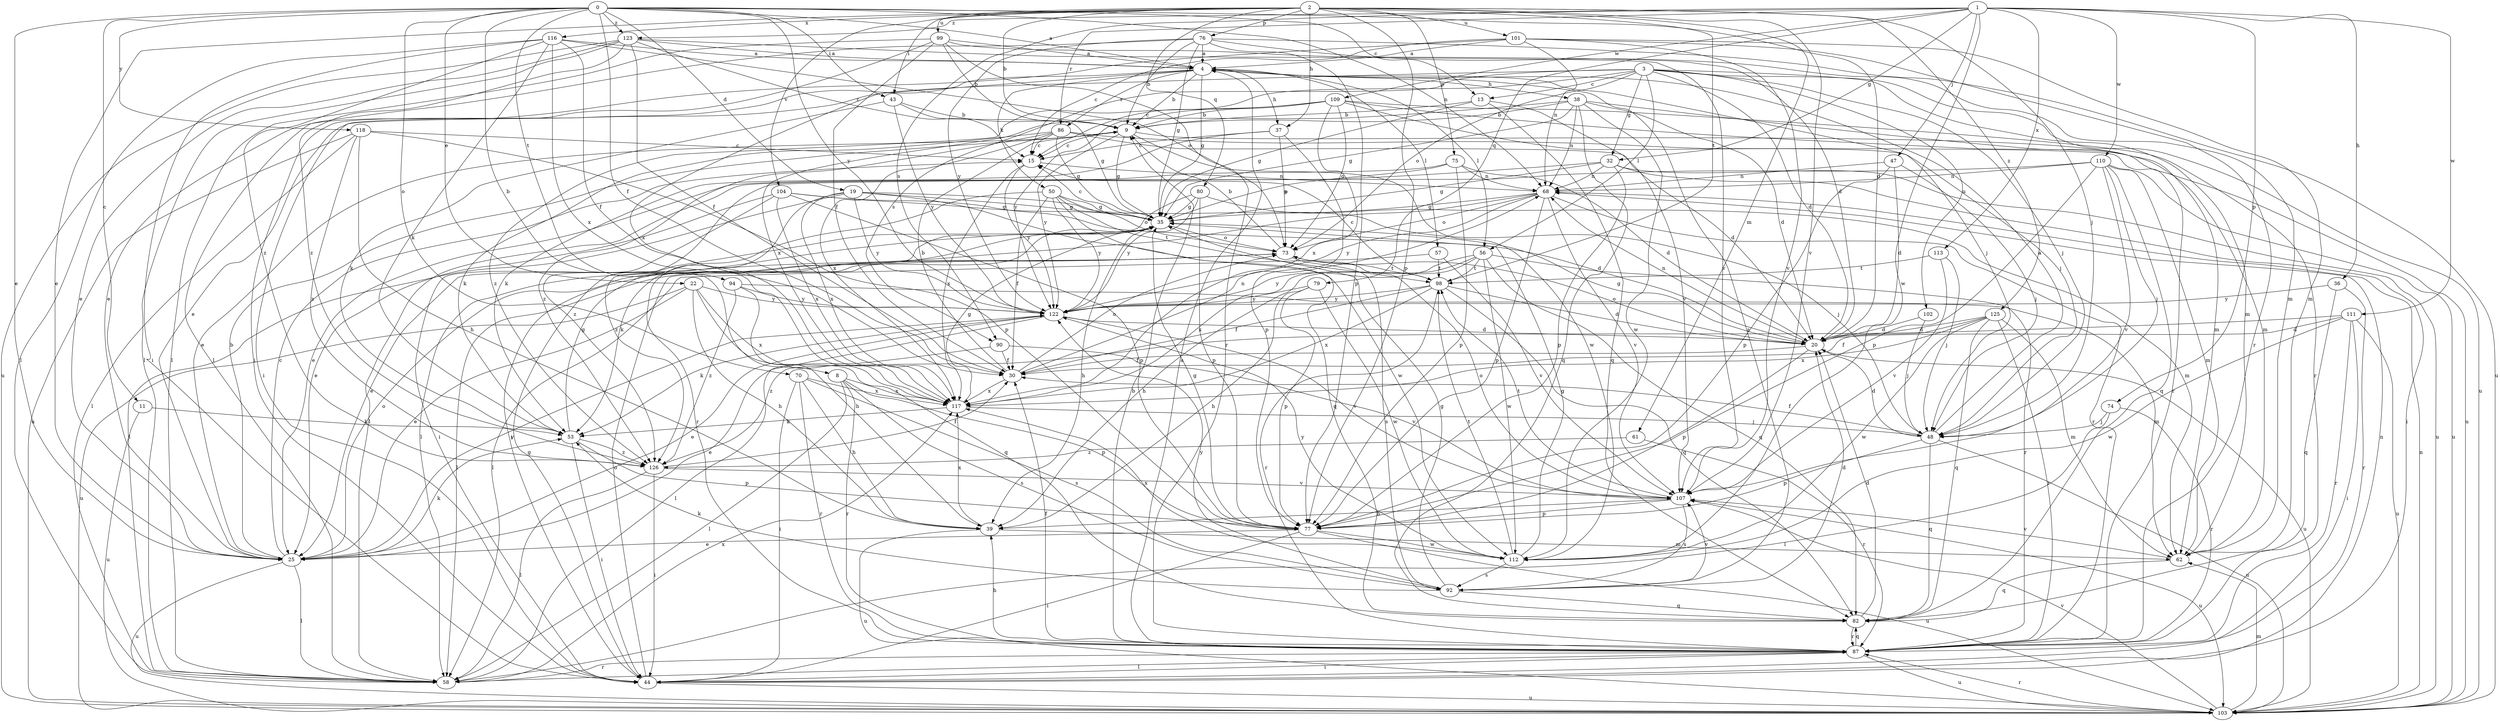 strict digraph  {
0;
1;
2;
3;
4;
8;
9;
11;
13;
15;
19;
20;
22;
25;
30;
32;
35;
36;
37;
38;
39;
43;
44;
47;
48;
50;
53;
56;
57;
58;
61;
62;
68;
70;
73;
74;
75;
76;
77;
79;
80;
82;
86;
87;
90;
92;
94;
98;
99;
101;
102;
103;
104;
107;
109;
110;
111;
112;
113;
116;
117;
118;
122;
123;
125;
126;
0 -> 4  [label=a];
0 -> 8  [label=b];
0 -> 11  [label=c];
0 -> 13  [label=c];
0 -> 19  [label=d];
0 -> 20  [label=d];
0 -> 22  [label=e];
0 -> 25  [label=e];
0 -> 30  [label=f];
0 -> 43  [label=i];
0 -> 68  [label=n];
0 -> 70  [label=o];
0 -> 94  [label=t];
0 -> 118  [label=y];
0 -> 122  [label=y];
0 -> 123  [label=z];
1 -> 32  [label=g];
1 -> 36  [label=h];
1 -> 47  [label=j];
1 -> 74  [label=p];
1 -> 79  [label=q];
1 -> 86  [label=r];
1 -> 90  [label=s];
1 -> 109  [label=w];
1 -> 110  [label=w];
1 -> 111  [label=w];
1 -> 112  [label=w];
1 -> 113  [label=x];
1 -> 123  [label=z];
2 -> 9  [label=b];
2 -> 25  [label=e];
2 -> 37  [label=h];
2 -> 43  [label=i];
2 -> 48  [label=j];
2 -> 61  [label=m];
2 -> 75  [label=p];
2 -> 76  [label=p];
2 -> 77  [label=p];
2 -> 80  [label=q];
2 -> 98  [label=t];
2 -> 99  [label=u];
2 -> 101  [label=u];
2 -> 104  [label=v];
2 -> 107  [label=v];
2 -> 116  [label=x];
2 -> 125  [label=z];
3 -> 13  [label=c];
3 -> 15  [label=c];
3 -> 20  [label=d];
3 -> 25  [label=e];
3 -> 32  [label=g];
3 -> 48  [label=j];
3 -> 56  [label=l];
3 -> 62  [label=m];
3 -> 73  [label=o];
3 -> 90  [label=s];
3 -> 102  [label=u];
3 -> 103  [label=u];
4 -> 9  [label=b];
4 -> 35  [label=g];
4 -> 37  [label=h];
4 -> 38  [label=h];
4 -> 44  [label=i];
4 -> 48  [label=j];
4 -> 50  [label=k];
4 -> 56  [label=l];
4 -> 57  [label=l];
4 -> 86  [label=r];
4 -> 92  [label=s];
4 -> 117  [label=x];
8 -> 58  [label=l];
8 -> 77  [label=p];
8 -> 87  [label=r];
8 -> 92  [label=s];
8 -> 117  [label=x];
9 -> 15  [label=c];
9 -> 25  [label=e];
9 -> 35  [label=g];
9 -> 103  [label=u];
9 -> 112  [label=w];
9 -> 122  [label=y];
11 -> 53  [label=k];
11 -> 103  [label=u];
13 -> 9  [label=b];
13 -> 35  [label=g];
13 -> 82  [label=q];
13 -> 107  [label=v];
15 -> 68  [label=n];
15 -> 117  [label=x];
15 -> 122  [label=y];
19 -> 35  [label=g];
19 -> 48  [label=j];
19 -> 58  [label=l];
19 -> 87  [label=r];
19 -> 112  [label=w];
19 -> 117  [label=x];
19 -> 122  [label=y];
20 -> 30  [label=f];
20 -> 35  [label=g];
20 -> 68  [label=n];
20 -> 73  [label=o];
20 -> 77  [label=p];
20 -> 103  [label=u];
22 -> 25  [label=e];
22 -> 39  [label=h];
22 -> 82  [label=q];
22 -> 103  [label=u];
22 -> 117  [label=x];
22 -> 122  [label=y];
25 -> 9  [label=b];
25 -> 15  [label=c];
25 -> 53  [label=k];
25 -> 58  [label=l];
25 -> 73  [label=o];
25 -> 103  [label=u];
25 -> 122  [label=y];
30 -> 9  [label=b];
30 -> 68  [label=n];
30 -> 73  [label=o];
30 -> 117  [label=x];
32 -> 35  [label=g];
32 -> 44  [label=i];
32 -> 58  [label=l];
32 -> 68  [label=n];
32 -> 77  [label=p];
32 -> 103  [label=u];
35 -> 15  [label=c];
35 -> 25  [label=e];
35 -> 39  [label=h];
35 -> 53  [label=k];
35 -> 73  [label=o];
36 -> 82  [label=q];
36 -> 87  [label=r];
36 -> 122  [label=y];
37 -> 15  [label=c];
37 -> 53  [label=k];
37 -> 73  [label=o];
37 -> 77  [label=p];
38 -> 9  [label=b];
38 -> 20  [label=d];
38 -> 35  [label=g];
38 -> 62  [label=m];
38 -> 68  [label=n];
38 -> 82  [label=q];
38 -> 112  [label=w];
38 -> 117  [label=x];
39 -> 62  [label=m];
39 -> 103  [label=u];
39 -> 117  [label=x];
43 -> 9  [label=b];
43 -> 35  [label=g];
43 -> 53  [label=k];
43 -> 122  [label=y];
44 -> 35  [label=g];
44 -> 68  [label=n];
44 -> 73  [label=o];
44 -> 103  [label=u];
47 -> 20  [label=d];
47 -> 48  [label=j];
47 -> 68  [label=n];
47 -> 77  [label=p];
48 -> 4  [label=a];
48 -> 20  [label=d];
48 -> 30  [label=f];
48 -> 77  [label=p];
48 -> 82  [label=q];
48 -> 103  [label=u];
50 -> 30  [label=f];
50 -> 35  [label=g];
50 -> 44  [label=i];
50 -> 73  [label=o];
50 -> 82  [label=q];
50 -> 98  [label=t];
50 -> 122  [label=y];
53 -> 35  [label=g];
53 -> 44  [label=i];
53 -> 77  [label=p];
53 -> 126  [label=z];
56 -> 39  [label=h];
56 -> 82  [label=q];
56 -> 87  [label=r];
56 -> 98  [label=t];
56 -> 112  [label=w];
56 -> 117  [label=x];
56 -> 122  [label=y];
57 -> 58  [label=l];
57 -> 98  [label=t];
57 -> 107  [label=v];
58 -> 87  [label=r];
58 -> 117  [label=x];
61 -> 87  [label=r];
61 -> 126  [label=z];
62 -> 82  [label=q];
62 -> 107  [label=v];
68 -> 35  [label=g];
68 -> 58  [label=l];
68 -> 73  [label=o];
68 -> 77  [label=p];
68 -> 87  [label=r];
68 -> 107  [label=v];
68 -> 122  [label=y];
70 -> 39  [label=h];
70 -> 44  [label=i];
70 -> 87  [label=r];
70 -> 92  [label=s];
70 -> 117  [label=x];
73 -> 9  [label=b];
73 -> 58  [label=l];
73 -> 92  [label=s];
73 -> 98  [label=t];
74 -> 48  [label=j];
74 -> 58  [label=l];
74 -> 87  [label=r];
75 -> 20  [label=d];
75 -> 25  [label=e];
75 -> 35  [label=g];
75 -> 68  [label=n];
75 -> 77  [label=p];
76 -> 4  [label=a];
76 -> 9  [label=b];
76 -> 35  [label=g];
76 -> 58  [label=l];
76 -> 62  [label=m];
76 -> 77  [label=p];
76 -> 103  [label=u];
76 -> 122  [label=y];
77 -> 25  [label=e];
77 -> 35  [label=g];
77 -> 44  [label=i];
77 -> 103  [label=u];
77 -> 112  [label=w];
79 -> 39  [label=h];
79 -> 77  [label=p];
79 -> 112  [label=w];
79 -> 122  [label=y];
80 -> 35  [label=g];
80 -> 62  [label=m];
80 -> 77  [label=p];
80 -> 122  [label=y];
80 -> 126  [label=z];
82 -> 20  [label=d];
82 -> 87  [label=r];
86 -> 15  [label=c];
86 -> 20  [label=d];
86 -> 35  [label=g];
86 -> 53  [label=k];
86 -> 87  [label=r];
86 -> 117  [label=x];
86 -> 126  [label=z];
87 -> 4  [label=a];
87 -> 9  [label=b];
87 -> 30  [label=f];
87 -> 39  [label=h];
87 -> 44  [label=i];
87 -> 58  [label=l];
87 -> 82  [label=q];
87 -> 103  [label=u];
90 -> 25  [label=e];
90 -> 30  [label=f];
90 -> 107  [label=v];
92 -> 20  [label=d];
92 -> 35  [label=g];
92 -> 53  [label=k];
92 -> 82  [label=q];
92 -> 107  [label=v];
92 -> 122  [label=y];
94 -> 39  [label=h];
94 -> 62  [label=m];
94 -> 122  [label=y];
94 -> 126  [label=z];
98 -> 15  [label=c];
98 -> 20  [label=d];
98 -> 30  [label=f];
98 -> 82  [label=q];
98 -> 87  [label=r];
98 -> 117  [label=x];
98 -> 122  [label=y];
99 -> 4  [label=a];
99 -> 9  [label=b];
99 -> 20  [label=d];
99 -> 30  [label=f];
99 -> 44  [label=i];
99 -> 58  [label=l];
99 -> 87  [label=r];
101 -> 4  [label=a];
101 -> 15  [label=c];
101 -> 25  [label=e];
101 -> 62  [label=m];
101 -> 68  [label=n];
101 -> 87  [label=r];
101 -> 107  [label=v];
102 -> 20  [label=d];
102 -> 48  [label=j];
103 -> 62  [label=m];
103 -> 68  [label=n];
103 -> 87  [label=r];
103 -> 107  [label=v];
104 -> 20  [label=d];
104 -> 25  [label=e];
104 -> 35  [label=g];
104 -> 44  [label=i];
104 -> 77  [label=p];
104 -> 117  [label=x];
107 -> 39  [label=h];
107 -> 73  [label=o];
107 -> 77  [label=p];
107 -> 92  [label=s];
107 -> 98  [label=t];
107 -> 103  [label=u];
109 -> 9  [label=b];
109 -> 48  [label=j];
109 -> 62  [label=m];
109 -> 73  [label=o];
109 -> 87  [label=r];
109 -> 117  [label=x];
109 -> 122  [label=y];
109 -> 126  [label=z];
110 -> 48  [label=j];
110 -> 62  [label=m];
110 -> 68  [label=n];
110 -> 77  [label=p];
110 -> 82  [label=q];
110 -> 103  [label=u];
110 -> 107  [label=v];
110 -> 126  [label=z];
111 -> 20  [label=d];
111 -> 44  [label=i];
111 -> 87  [label=r];
111 -> 103  [label=u];
111 -> 112  [label=w];
111 -> 126  [label=z];
112 -> 35  [label=g];
112 -> 92  [label=s];
112 -> 98  [label=t];
112 -> 117  [label=x];
112 -> 122  [label=y];
113 -> 48  [label=j];
113 -> 98  [label=t];
113 -> 107  [label=v];
116 -> 4  [label=a];
116 -> 30  [label=f];
116 -> 44  [label=i];
116 -> 53  [label=k];
116 -> 58  [label=l];
116 -> 73  [label=o];
116 -> 117  [label=x];
116 -> 126  [label=z];
117 -> 35  [label=g];
117 -> 48  [label=j];
117 -> 53  [label=k];
118 -> 15  [label=c];
118 -> 39  [label=h];
118 -> 58  [label=l];
118 -> 77  [label=p];
118 -> 103  [label=u];
118 -> 126  [label=z];
122 -> 20  [label=d];
122 -> 25  [label=e];
122 -> 53  [label=k];
122 -> 58  [label=l];
122 -> 107  [label=v];
123 -> 4  [label=a];
123 -> 15  [label=c];
123 -> 25  [label=e];
123 -> 30  [label=f];
123 -> 58  [label=l];
123 -> 103  [label=u];
123 -> 107  [label=v];
123 -> 126  [label=z];
125 -> 20  [label=d];
125 -> 30  [label=f];
125 -> 62  [label=m];
125 -> 82  [label=q];
125 -> 87  [label=r];
125 -> 112  [label=w];
125 -> 117  [label=x];
126 -> 30  [label=f];
126 -> 44  [label=i];
126 -> 58  [label=l];
126 -> 107  [label=v];
}
